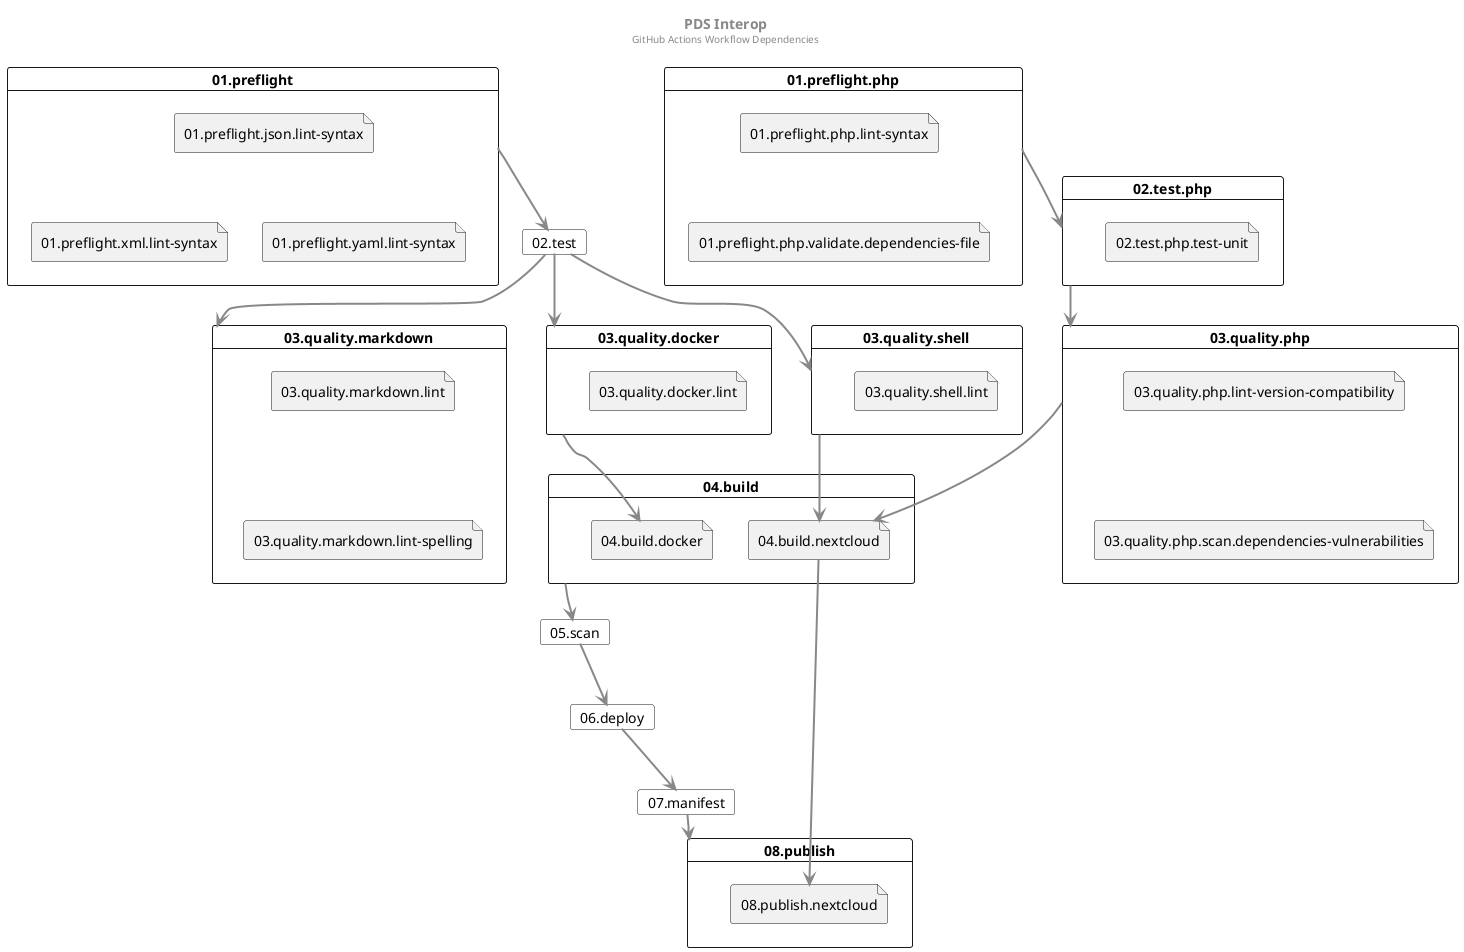 @startuml

center header

    <size:14><b>PDS Interop
    GitHub Actions Workflow Dependencies

endheader

hide stereotypes
'hide <<EMPTY>>
'hide 04.generic
'hide 08.generic

'hide <<XML>>
'hide <<YAML>>
'hide <<JSON>>
'hide <<PHP>>
'hide <<DOCKER>>
'hide <<NEXTCLOUD>>
'hide <<MARKDOWN>>

skinparam {
    backgroundColor white
    defaultTextAlign center

    arrow {
        color #888
        thickness 2
    }

    card {
        BackgroundColor #FFFFFF88
        HeaderBackgroundColor #F0F
    }
    /'fileFontSize 1'/
}

card "01.preflight" as 01.generic {
    label " "

    file "01.preflight.json.lint-syntax" <<JSON>>
    file "01.preflight.xml.lint-syntax" <<XML>>
    file "01.preflight.yaml.lint-syntax" <<YAML>>
}

card "01.preflight.php" as 01.php {
    file "01.preflight.php.lint-syntax" <<PHP>>
    file "01.preflight.php.validate.dependencies-file" <<PHP>>

    "01.preflight.php.lint-syntax" -[hidden]-  "01.preflight.php.validate.dependencies-file"
}

card "02.test" as 02.generic <<EMPTY>>

card "02.test.php" as 02.php <<PHP>> {
    file "02.test.php.test-unit" <<PHP>>
}

card "03.quality.docker" as 03.docker <<DOCKER>> {
    file "03.quality.docker.lint" <<DOCKER>>
}

card "03.quality.markdown"  as 03.markdown <<MARKDOWN>> {
    file "03.quality.markdown.lint" <<MARKDOWN>>
    file "03.quality.markdown.lint-spelling" <<MARKDOWN>>

    "03.quality.markdown.lint" -[hidden]- "03.quality.markdown.lint-spelling"
}

card "03.quality.php" as 03.php <<PHP>> {
    file "03.quality.php.lint-version-compatibility" <<PHP>>
    file "03.quality.php.scan.dependencies-vulnerabilities" <<PHP>>

    "03.quality.php.lint-version-compatibility" -[hidden]- "03.quality.php.scan.dependencies-vulnerabilities"
}

card "03.quality.shell" as 03.shell <<SHELL>> {
    file "03.quality.shell.lint" <<SHELL>>
}

card "04.build" as 04.generic {
    file "04.build.nextcloud" as 04.nextcloud <<NEXTCLOUD>>
    file "04.build.docker" as 04.docker <<DOCKER>>
}

card "05.scan" as 05.generic <<EMPTY>>
card "06.deploy" as 06.generic <<EMPTY>>
card "07.manifest" as 07.generic <<EMPTY>>

card "08.publish" as 08.generic {
    file "08.publish.nextcloud" <<NEXTCLOUD>>
}
01.generic   -->  02.generic
01.php       --> 02.php
02.generic   -->  03.docker
02.generic   -->  03.markdown
02.generic   -->  03.shell
02.php       -->  03.php
03.docker    -->  04.docker
03.php       -->  04.nextcloud
03.shell     -->  04.nextcloud
04.generic   -->  05.generic
04.nextcloud -->  "08.publish.nextcloud"
05.generic   -->  06.generic
06.generic   -->  07.generic
07.generic   -->  08.generic

@enduml
